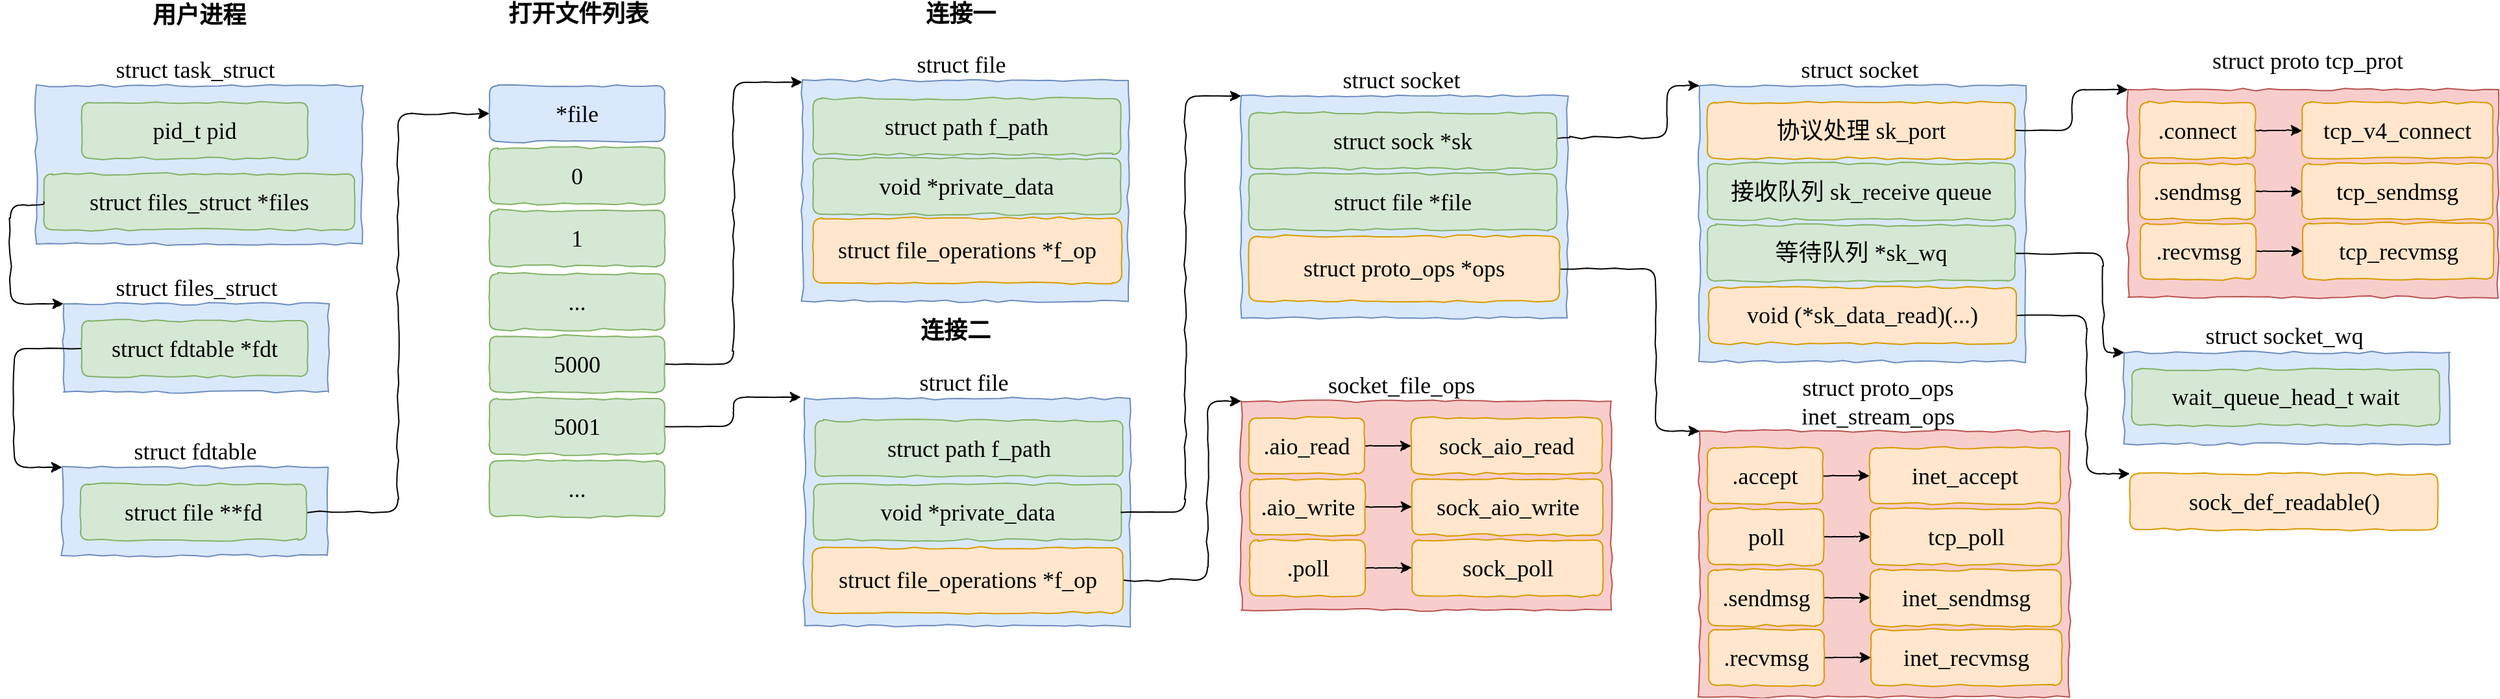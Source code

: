 <mxfile version="14.7.6" type="github">
  <diagram id="sjxEpa3AsEOyEJ2MEUTR" name="Page-1">
    <mxGraphModel dx="2022" dy="1053" grid="0" gridSize="10" guides="1" tooltips="1" connect="1" arrows="1" fold="1" page="0" pageScale="1" pageWidth="827" pageHeight="1169" math="0" shadow="0">
      <root>
        <mxCell id="0" />
        <mxCell id="1" parent="0" />
        <mxCell id="JA-ZwGv86Hci3zoSByOs-2" value="*file" style="whiteSpace=wrap;html=1;fillColor=#dae8fc;strokeColor=#6c8ebf;fillStyle=solid;sketchStyle=comic;rounded=1;comic=1;fontFamily=Comic Sans MS;fontSize=18;" parent="1" vertex="1">
          <mxGeometry x="315" y="294" width="135" height="43" as="geometry" />
        </mxCell>
        <mxCell id="JA-ZwGv86Hci3zoSByOs-5" value="" style="whiteSpace=wrap;html=1;fillColor=#dae8fc;strokeColor=#6c8ebf;fillStyle=solid;sketchStyle=comic;rounded=0;comic=1;" parent="1" vertex="1">
          <mxGeometry x="-34" y="294" width="251" height="122" as="geometry" />
        </mxCell>
        <mxCell id="JA-ZwGv86Hci3zoSByOs-6" value="&lt;h2&gt;&lt;font face=&quot;Comic Sans MS&quot; style=&quot;font-weight: normal&quot;&gt;pid_t pid&lt;/font&gt;&lt;/h2&gt;" style="whiteSpace=wrap;html=1;fillColor=#d5e8d4;strokeColor=#82b366;fillStyle=solid;glass=0;shadow=0;sketchStyle=comic;rounded=1;comic=1;" parent="1" vertex="1">
          <mxGeometry x="1" y="307" width="174" height="43" as="geometry" />
        </mxCell>
        <mxCell id="JA-ZwGv86Hci3zoSByOs-7" value="&lt;font face=&quot;Comic Sans MS&quot; style=&quot;font-size: 18px&quot;&gt;struct files_struct *files&lt;/font&gt;" style="whiteSpace=wrap;html=1;fillColor=#d5e8d4;strokeColor=#82b366;fillStyle=solid;sketchStyle=comic;rounded=1;comic=1;" parent="1" vertex="1">
          <mxGeometry x="-28.13" y="362" width="239.25" height="43" as="geometry" />
        </mxCell>
        <mxCell id="JA-ZwGv86Hci3zoSByOs-8" value="&lt;font face=&quot;Comic Sans MS&quot; style=&quot;font-size: 18px&quot;&gt;struct task_struct&lt;/font&gt;" style="text;html=1;align=center;verticalAlign=middle;resizable=0;points=[];autosize=1;strokeColor=none;rounded=1;comic=1;" parent="1" vertex="1">
          <mxGeometry x="3.5" y="271" width="169" height="21" as="geometry" />
        </mxCell>
        <mxCell id="JA-ZwGv86Hci3zoSByOs-9" value="" style="whiteSpace=wrap;html=1;fillColor=#dae8fc;strokeColor=#6c8ebf;fillStyle=solid;sketchStyle=comic;rounded=0;comic=1;" parent="1" vertex="1">
          <mxGeometry x="-13" y="462" width="204" height="68" as="geometry" />
        </mxCell>
        <mxCell id="JA-ZwGv86Hci3zoSByOs-17" style="edgeStyle=orthogonalEdgeStyle;rounded=1;orthogonalLoop=1;jettySize=auto;html=1;exitX=0;exitY=0.5;exitDx=0;exitDy=0;entryX=0;entryY=0;entryDx=0;entryDy=0;comic=1;" parent="1" source="JA-ZwGv86Hci3zoSByOs-10" target="JA-ZwGv86Hci3zoSByOs-13" edge="1">
          <mxGeometry relative="1" as="geometry">
            <Array as="points">
              <mxPoint x="-51" y="497" />
              <mxPoint x="-51" y="588" />
            </Array>
          </mxGeometry>
        </mxCell>
        <mxCell id="JA-ZwGv86Hci3zoSByOs-10" value="&lt;h2&gt;&lt;font face=&quot;Comic Sans MS&quot; style=&quot;font-weight: normal&quot;&gt;struct fdtable *fdt&lt;/font&gt;&lt;/h2&gt;" style="whiteSpace=wrap;html=1;fillColor=#d5e8d4;strokeColor=#82b366;fillStyle=solid;glass=0;shadow=0;sketchStyle=comic;rounded=1;comic=1;" parent="1" vertex="1">
          <mxGeometry x="1" y="475" width="174" height="43" as="geometry" />
        </mxCell>
        <mxCell id="JA-ZwGv86Hci3zoSByOs-12" value="&lt;font face=&quot;Comic Sans MS&quot; style=&quot;font-size: 18px&quot;&gt;struct files_struct&lt;/font&gt;" style="text;html=1;align=center;verticalAlign=middle;resizable=0;points=[];autosize=1;strokeColor=none;rounded=1;comic=1;" parent="1" vertex="1">
          <mxGeometry x="3.5" y="439" width="170" height="21" as="geometry" />
        </mxCell>
        <mxCell id="JA-ZwGv86Hci3zoSByOs-13" value="" style="whiteSpace=wrap;html=1;fillColor=#dae8fc;strokeColor=#6c8ebf;fillStyle=solid;sketchStyle=comic;rounded=0;comic=1;" parent="1" vertex="1">
          <mxGeometry x="-14" y="588" width="204" height="68" as="geometry" />
        </mxCell>
        <mxCell id="JA-ZwGv86Hci3zoSByOs-24" style="edgeStyle=orthogonalEdgeStyle;rounded=1;comic=1;orthogonalLoop=1;jettySize=auto;html=1;exitX=1;exitY=0.5;exitDx=0;exitDy=0;entryX=0;entryY=0.5;entryDx=0;entryDy=0;fontFamily=Comic Sans MS;fontSize=18;" parent="1" source="JA-ZwGv86Hci3zoSByOs-14" target="JA-ZwGv86Hci3zoSByOs-2" edge="1">
          <mxGeometry relative="1" as="geometry" />
        </mxCell>
        <mxCell id="JA-ZwGv86Hci3zoSByOs-14" value="&lt;h2&gt;&lt;font face=&quot;Comic Sans MS&quot; style=&quot;font-weight: normal&quot;&gt;struct file **fd&lt;/font&gt;&lt;/h2&gt;" style="whiteSpace=wrap;html=1;fillColor=#d5e8d4;strokeColor=#82b366;fillStyle=solid;glass=0;shadow=0;sketchStyle=comic;rounded=1;comic=1;" parent="1" vertex="1">
          <mxGeometry y="601" width="174" height="43" as="geometry" />
        </mxCell>
        <mxCell id="JA-ZwGv86Hci3zoSByOs-15" value="&lt;font face=&quot;Comic Sans MS&quot; style=&quot;font-size: 18px&quot;&gt;struct fdtable&lt;/font&gt;" style="text;html=1;align=center;verticalAlign=middle;resizable=0;points=[];autosize=1;strokeColor=none;rounded=1;comic=1;" parent="1" vertex="1">
          <mxGeometry x="22.5" y="565" width="131" height="21" as="geometry" />
        </mxCell>
        <mxCell id="JA-ZwGv86Hci3zoSByOs-16" style="edgeStyle=orthogonalEdgeStyle;orthogonalLoop=1;jettySize=auto;html=1;entryX=0;entryY=0;entryDx=0;entryDy=0;exitX=0;exitY=0.5;exitDx=0;exitDy=0;comic=1;" parent="1" source="JA-ZwGv86Hci3zoSByOs-7" target="JA-ZwGv86Hci3zoSByOs-9" edge="1">
          <mxGeometry relative="1" as="geometry">
            <mxPoint x="-24" y="386" as="sourcePoint" />
            <Array as="points">
              <mxPoint x="-28" y="386" />
              <mxPoint x="-54" y="386" />
              <mxPoint x="-54" y="462" />
            </Array>
          </mxGeometry>
        </mxCell>
        <mxCell id="JA-ZwGv86Hci3zoSByOs-18" value="0" style="whiteSpace=wrap;html=1;fillColor=#d5e8d4;strokeColor=#82b366;fillStyle=solid;sketchStyle=comic;rounded=1;comic=1;fontFamily=Comic Sans MS;fontSize=18;" parent="1" vertex="1">
          <mxGeometry x="315" y="342" width="135" height="43" as="geometry" />
        </mxCell>
        <mxCell id="JA-ZwGv86Hci3zoSByOs-19" value="1" style="whiteSpace=wrap;html=1;fillColor=#d5e8d4;strokeColor=#82b366;fillStyle=solid;sketchStyle=comic;rounded=1;comic=1;fontFamily=Comic Sans MS;fontSize=18;" parent="1" vertex="1">
          <mxGeometry x="315" y="390" width="135" height="43" as="geometry" />
        </mxCell>
        <mxCell id="JA-ZwGv86Hci3zoSByOs-45" style="edgeStyle=orthogonalEdgeStyle;rounded=1;comic=1;orthogonalLoop=1;jettySize=auto;html=1;exitX=1;exitY=0.5;exitDx=0;exitDy=0;entryX=0;entryY=0.008;entryDx=0;entryDy=0;entryPerimeter=0;fontFamily=Comic Sans MS;fontSize=18;" parent="1" source="JA-ZwGv86Hci3zoSByOs-20" target="JA-ZwGv86Hci3zoSByOs-25" edge="1">
          <mxGeometry relative="1" as="geometry">
            <Array as="points">
              <mxPoint x="503" y="509" />
              <mxPoint x="503" y="291" />
            </Array>
          </mxGeometry>
        </mxCell>
        <mxCell id="JA-ZwGv86Hci3zoSByOs-20" value="5000" style="whiteSpace=wrap;html=1;fillColor=#d5e8d4;strokeColor=#82b366;fillStyle=solid;sketchStyle=comic;rounded=1;comic=1;fontFamily=Comic Sans MS;fontSize=18;" parent="1" vertex="1">
          <mxGeometry x="315" y="487" width="135" height="43" as="geometry" />
        </mxCell>
        <mxCell id="JA-ZwGv86Hci3zoSByOs-21" value="..." style="whiteSpace=wrap;html=1;fillColor=#d5e8d4;strokeColor=#82b366;fillStyle=solid;sketchStyle=comic;rounded=1;comic=1;fontFamily=Comic Sans MS;fontSize=18;" parent="1" vertex="1">
          <mxGeometry x="315" y="439" width="135" height="43" as="geometry" />
        </mxCell>
        <mxCell id="JA-ZwGv86Hci3zoSByOs-46" style="edgeStyle=orthogonalEdgeStyle;rounded=1;comic=1;orthogonalLoop=1;jettySize=auto;html=1;exitX=1;exitY=0.5;exitDx=0;exitDy=0;fontFamily=Comic Sans MS;fontSize=18;" parent="1" source="JA-ZwGv86Hci3zoSByOs-22" edge="1">
          <mxGeometry relative="1" as="geometry">
            <mxPoint x="555" y="534" as="targetPoint" />
            <Array as="points">
              <mxPoint x="503" y="557" />
              <mxPoint x="503" y="534" />
            </Array>
          </mxGeometry>
        </mxCell>
        <mxCell id="JA-ZwGv86Hci3zoSByOs-22" value="5001" style="whiteSpace=wrap;html=1;fillColor=#d5e8d4;strokeColor=#82b366;fillStyle=solid;sketchStyle=comic;rounded=1;comic=1;fontFamily=Comic Sans MS;fontSize=18;" parent="1" vertex="1">
          <mxGeometry x="315" y="535" width="135" height="43" as="geometry" />
        </mxCell>
        <mxCell id="JA-ZwGv86Hci3zoSByOs-23" value="..." style="whiteSpace=wrap;html=1;fillColor=#d5e8d4;strokeColor=#82b366;fillStyle=solid;sketchStyle=comic;rounded=1;comic=1;fontFamily=Comic Sans MS;fontSize=18;" parent="1" vertex="1">
          <mxGeometry x="315" y="583" width="135" height="43" as="geometry" />
        </mxCell>
        <mxCell id="JA-ZwGv86Hci3zoSByOs-25" value="" style="whiteSpace=wrap;html=1;fillColor=#dae8fc;strokeColor=#6c8ebf;fillStyle=solid;sketchStyle=comic;rounded=0;comic=1;" parent="1" vertex="1">
          <mxGeometry x="556" y="290" width="251" height="170" as="geometry" />
        </mxCell>
        <mxCell id="JA-ZwGv86Hci3zoSByOs-26" value="&lt;h2&gt;&lt;font face=&quot;Comic Sans MS&quot; style=&quot;font-weight: normal&quot;&gt;void *private_data&lt;/font&gt;&lt;/h2&gt;" style="whiteSpace=wrap;html=1;fillColor=#d5e8d4;strokeColor=#82b366;fillStyle=solid;glass=0;shadow=0;sketchStyle=comic;rounded=1;comic=1;" parent="1" vertex="1">
          <mxGeometry x="564.24" y="350" width="237" height="43" as="geometry" />
        </mxCell>
        <mxCell id="JA-ZwGv86Hci3zoSByOs-27" value="&lt;font face=&quot;Comic Sans MS&quot; style=&quot;font-size: 18px&quot;&gt;struct file_operations *f_op&lt;/font&gt;" style="whiteSpace=wrap;html=1;fillColor=#ffe6cc;strokeColor=#d79b00;fillStyle=solid;sketchStyle=comic;rounded=1;comic=1;" parent="1" vertex="1">
          <mxGeometry x="564.24" y="396" width="237.76" height="50" as="geometry" />
        </mxCell>
        <mxCell id="JA-ZwGv86Hci3zoSByOs-28" value="&lt;font face=&quot;Comic Sans MS&quot; style=&quot;font-size: 18px&quot;&gt;struct file&lt;/font&gt;" style="text;html=1;align=center;verticalAlign=middle;resizable=0;points=[];autosize=1;strokeColor=none;rounded=1;comic=1;" parent="1" vertex="1">
          <mxGeometry x="629.5" y="267" width="97" height="21" as="geometry" />
        </mxCell>
        <mxCell id="JA-ZwGv86Hci3zoSByOs-41" value="" style="whiteSpace=wrap;html=1;fillColor=#dae8fc;strokeColor=#6c8ebf;fillStyle=solid;sketchStyle=comic;rounded=0;comic=1;" parent="1" vertex="1">
          <mxGeometry x="894" y="302" width="251" height="171" as="geometry" />
        </mxCell>
        <mxCell id="5MKW01dRvceruvsyOXbq-1" style="edgeStyle=orthogonalEdgeStyle;rounded=1;orthogonalLoop=1;jettySize=auto;html=1;exitX=1;exitY=0.5;exitDx=0;exitDy=0;entryX=0;entryY=0;entryDx=0;entryDy=0;fontFamily=Comic Sans MS;fontSize=18;comic=1;" edge="1" parent="1" source="JA-ZwGv86Hci3zoSByOs-42" target="JA-ZwGv86Hci3zoSByOs-81">
          <mxGeometry relative="1" as="geometry">
            <mxPoint x="1197" y="333" as="sourcePoint" />
            <Array as="points">
              <mxPoint x="1137" y="334" />
              <mxPoint x="1222" y="334" />
              <mxPoint x="1222" y="294" />
            </Array>
          </mxGeometry>
        </mxCell>
        <mxCell id="JA-ZwGv86Hci3zoSByOs-42" value="&lt;h2&gt;&lt;font face=&quot;Comic Sans MS&quot; style=&quot;font-weight: normal&quot;&gt;struct sock *sk&lt;/font&gt;&lt;/h2&gt;" style="whiteSpace=wrap;html=1;fillColor=#d5e8d4;strokeColor=#82b366;fillStyle=solid;glass=0;shadow=0;sketchStyle=comic;rounded=1;comic=1;" parent="1" vertex="1">
          <mxGeometry x="900" y="315" width="237" height="43" as="geometry" />
        </mxCell>
        <mxCell id="5MKW01dRvceruvsyOXbq-41" style="edgeStyle=orthogonalEdgeStyle;rounded=1;orthogonalLoop=1;jettySize=auto;html=1;exitX=1;exitY=0.5;exitDx=0;exitDy=0;entryX=0;entryY=0;entryDx=0;entryDy=0;fontFamily=Comic Sans MS;fontSize=18;comic=1;" edge="1" parent="1" source="JA-ZwGv86Hci3zoSByOs-43" target="5MKW01dRvceruvsyOXbq-2">
          <mxGeometry relative="1" as="geometry">
            <Array as="points">
              <mxPoint x="1213" y="435" />
              <mxPoint x="1213" y="560" />
            </Array>
          </mxGeometry>
        </mxCell>
        <mxCell id="JA-ZwGv86Hci3zoSByOs-43" value="&lt;font face=&quot;Comic Sans MS&quot; style=&quot;font-size: 18px&quot;&gt;struct proto_ops *ops&lt;/font&gt;" style="whiteSpace=wrap;html=1;fillColor=#ffe6cc;strokeColor=#d79b00;fillStyle=solid;sketchStyle=comic;rounded=1;comic=1;" parent="1" vertex="1">
          <mxGeometry x="899.87" y="410" width="239.25" height="50" as="geometry" />
        </mxCell>
        <mxCell id="JA-ZwGv86Hci3zoSByOs-44" value="&lt;font face=&quot;Comic Sans MS&quot; style=&quot;font-size: 18px&quot;&gt;struct socket&lt;/font&gt;" style="text;html=1;align=center;verticalAlign=middle;resizable=0;points=[];autosize=1;strokeColor=none;rounded=1;comic=1;" parent="1" vertex="1">
          <mxGeometry x="954.5" y="279" width="124" height="21" as="geometry" />
        </mxCell>
        <mxCell id="JA-ZwGv86Hci3zoSByOs-49" value="&lt;font&gt;&lt;span style=&quot;font-size: 18px&quot;&gt;用户进程&lt;/span&gt;&lt;/font&gt;" style="text;html=1;align=center;verticalAlign=middle;resizable=0;points=[];autosize=1;strokeColor=none;rounded=1;comic=1;fontFamily=Tahoma;fontStyle=1" parent="1" vertex="1">
          <mxGeometry x="50.49" y="230" width="82" height="20" as="geometry" />
        </mxCell>
        <mxCell id="JA-ZwGv86Hci3zoSByOs-50" value="&lt;font&gt;&lt;span style=&quot;font-size: 18px&quot;&gt;打开文件列表&lt;/span&gt;&lt;/font&gt;" style="text;html=1;align=center;verticalAlign=middle;resizable=0;points=[];autosize=1;strokeColor=none;rounded=1;comic=1;fontFamily=Comic Sans MS;fontStyle=1" parent="1" vertex="1">
          <mxGeometry x="323.5" y="229" width="118" height="20" as="geometry" />
        </mxCell>
        <mxCell id="JA-ZwGv86Hci3zoSByOs-51" value="&lt;font&gt;&lt;span style=&quot;font-size: 18px&quot;&gt;连接一&lt;/span&gt;&lt;/font&gt;" style="text;html=1;align=left;verticalAlign=middle;resizable=0;points=[];autosize=1;strokeColor=none;rounded=1;comic=1;fontFamily=Comic Sans MS;fontStyle=1" parent="1" vertex="1">
          <mxGeometry x="649.49" y="229" width="64" height="20" as="geometry" />
        </mxCell>
        <mxCell id="JA-ZwGv86Hci3zoSByOs-52" value="&lt;font&gt;&lt;span style=&quot;font-size: 18px&quot;&gt;连接二&lt;/span&gt;&lt;/font&gt;" style="text;html=1;align=left;verticalAlign=middle;resizable=0;points=[];autosize=1;strokeColor=none;rounded=1;comic=1;fontFamily=Comic Sans MS;fontStyle=1" parent="1" vertex="1">
          <mxGeometry x="645.37" y="473" width="64" height="20" as="geometry" />
        </mxCell>
        <mxCell id="JA-ZwGv86Hci3zoSByOs-59" value="&lt;h2&gt;&lt;font face=&quot;Comic Sans MS&quot; style=&quot;font-weight: normal&quot;&gt;struct path f_path&lt;/font&gt;&lt;/h2&gt;" style="whiteSpace=wrap;html=1;fillColor=#d5e8d4;strokeColor=#82b366;fillStyle=solid;glass=0;shadow=0;sketchStyle=comic;rounded=1;comic=1;" parent="1" vertex="1">
          <mxGeometry x="564.25" y="304" width="237" height="43" as="geometry" />
        </mxCell>
        <mxCell id="JA-ZwGv86Hci3zoSByOs-60" value="" style="whiteSpace=wrap;html=1;fillColor=#dae8fc;strokeColor=#6c8ebf;fillStyle=solid;sketchStyle=comic;rounded=0;comic=1;" parent="1" vertex="1">
          <mxGeometry x="557.62" y="535" width="251" height="175" as="geometry" />
        </mxCell>
        <mxCell id="JA-ZwGv86Hci3zoSByOs-61" value="&lt;h2&gt;&lt;font face=&quot;Comic Sans MS&quot; style=&quot;font-weight: normal&quot;&gt;void *private_data&lt;/font&gt;&lt;/h2&gt;" style="whiteSpace=wrap;html=1;fillColor=#d5e8d4;strokeColor=#82b366;fillStyle=solid;glass=0;shadow=0;sketchStyle=comic;rounded=1;comic=1;" parent="1" vertex="1">
          <mxGeometry x="564.62" y="601" width="237" height="43" as="geometry" />
        </mxCell>
        <mxCell id="JA-ZwGv86Hci3zoSByOs-73" style="edgeStyle=orthogonalEdgeStyle;rounded=1;comic=1;orthogonalLoop=1;jettySize=auto;html=1;exitX=1;exitY=0.5;exitDx=0;exitDy=0;entryX=0;entryY=0;entryDx=0;entryDy=0;fontFamily=Comic Sans MS;fontSize=18;" parent="1" source="JA-ZwGv86Hci3zoSByOs-62" target="JA-ZwGv86Hci3zoSByOs-66" edge="1">
          <mxGeometry relative="1" as="geometry">
            <Array as="points">
              <mxPoint x="868" y="675" />
              <mxPoint x="868" y="537" />
            </Array>
          </mxGeometry>
        </mxCell>
        <mxCell id="JA-ZwGv86Hci3zoSByOs-62" value="&lt;font face=&quot;Comic Sans MS&quot; style=&quot;font-size: 18px&quot;&gt;struct file_operations *f_op&lt;/font&gt;" style="whiteSpace=wrap;html=1;fillColor=#ffe6cc;strokeColor=#d79b00;fillStyle=solid;sketchStyle=comic;rounded=1;comic=1;" parent="1" vertex="1">
          <mxGeometry x="563.62" y="650" width="239.25" height="50" as="geometry" />
        </mxCell>
        <mxCell id="JA-ZwGv86Hci3zoSByOs-63" value="&lt;font face=&quot;Comic Sans MS&quot; style=&quot;font-size: 18px&quot;&gt;struct file&lt;/font&gt;" style="text;html=1;align=center;verticalAlign=middle;resizable=0;points=[];autosize=1;strokeColor=none;rounded=1;comic=1;" parent="1" vertex="1">
          <mxGeometry x="631.12" y="512" width="97" height="21" as="geometry" />
        </mxCell>
        <mxCell id="JA-ZwGv86Hci3zoSByOs-64" value="&lt;h2&gt;&lt;font face=&quot;Comic Sans MS&quot; style=&quot;font-weight: normal&quot;&gt;struct path f_path&lt;/font&gt;&lt;/h2&gt;" style="whiteSpace=wrap;html=1;fillColor=#d5e8d4;strokeColor=#82b366;fillStyle=solid;glass=0;shadow=0;sketchStyle=comic;rounded=1;comic=1;" parent="1" vertex="1">
          <mxGeometry x="565.87" y="552" width="237" height="43" as="geometry" />
        </mxCell>
        <mxCell id="JA-ZwGv86Hci3zoSByOs-48" style="edgeStyle=orthogonalEdgeStyle;rounded=1;comic=1;orthogonalLoop=1;jettySize=auto;html=1;exitX=1;exitY=0.5;exitDx=0;exitDy=0;entryX=0;entryY=0;entryDx=0;entryDy=0;fontFamily=Comic Sans MS;fontSize=18;" parent="1" source="JA-ZwGv86Hci3zoSByOs-61" target="JA-ZwGv86Hci3zoSByOs-41" edge="1">
          <mxGeometry relative="1" as="geometry">
            <mxPoint x="798" y="643.5" as="sourcePoint" />
            <Array as="points">
              <mxPoint x="851" y="623" />
              <mxPoint x="851" y="302" />
            </Array>
          </mxGeometry>
        </mxCell>
        <mxCell id="JA-ZwGv86Hci3zoSByOs-65" value="&lt;h2&gt;&lt;font face=&quot;Comic Sans MS&quot; style=&quot;font-weight: normal&quot;&gt;struct file *file&lt;/font&gt;&lt;/h2&gt;" style="whiteSpace=wrap;html=1;fillColor=#d5e8d4;strokeColor=#82b366;fillStyle=solid;glass=0;shadow=0;sketchStyle=comic;rounded=1;comic=1;" parent="1" vertex="1">
          <mxGeometry x="900" y="362" width="237" height="43" as="geometry" />
        </mxCell>
        <mxCell id="JA-ZwGv86Hci3zoSByOs-66" value="" style="whiteSpace=wrap;html=1;fillColor=#f8cecc;strokeColor=#b85450;fillStyle=solid;sketchStyle=comic;rounded=0;comic=1;" parent="1" vertex="1">
          <mxGeometry x="894" y="537" width="285" height="161" as="geometry" />
        </mxCell>
        <mxCell id="JA-ZwGv86Hci3zoSByOs-74" style="edgeStyle=orthogonalEdgeStyle;rounded=1;comic=1;orthogonalLoop=1;jettySize=auto;html=1;exitX=1;exitY=0.5;exitDx=0;exitDy=0;fontFamily=Comic Sans MS;fontSize=18;" parent="1" source="JA-ZwGv86Hci3zoSByOs-67" target="JA-ZwGv86Hci3zoSByOs-72" edge="1">
          <mxGeometry relative="1" as="geometry" />
        </mxCell>
        <mxCell id="JA-ZwGv86Hci3zoSByOs-67" value="&lt;h2&gt;&lt;font face=&quot;Comic Sans MS&quot; style=&quot;font-weight: normal&quot;&gt;.aio_read&lt;/font&gt;&lt;/h2&gt;" style="whiteSpace=wrap;html=1;fillColor=#ffe6cc;strokeColor=#d79b00;fillStyle=solid;glass=0;shadow=0;sketchStyle=comic;rounded=1;comic=1;" parent="1" vertex="1">
          <mxGeometry x="900" y="550" width="89" height="43" as="geometry" />
        </mxCell>
        <mxCell id="JA-ZwGv86Hci3zoSByOs-69" value="&lt;font face=&quot;Comic Sans MS&quot; style=&quot;font-size: 18px&quot;&gt;socket_file_ops&lt;/font&gt;" style="text;html=1;align=center;verticalAlign=middle;resizable=0;points=[];autosize=1;strokeColor=none;rounded=1;comic=1;" parent="1" vertex="1">
          <mxGeometry x="944.5" y="514" width="145" height="21" as="geometry" />
        </mxCell>
        <mxCell id="JA-ZwGv86Hci3zoSByOs-72" value="&lt;h2&gt;&lt;font face=&quot;Comic Sans MS&quot; style=&quot;font-weight: normal&quot;&gt;sock_aio_read&lt;/font&gt;&lt;/h2&gt;" style="whiteSpace=wrap;html=1;fillColor=#ffe6cc;strokeColor=#d79b00;fillStyle=solid;glass=0;shadow=0;sketchStyle=comic;rounded=1;comic=1;" parent="1" vertex="1">
          <mxGeometry x="1025" y="550" width="147" height="43" as="geometry" />
        </mxCell>
        <mxCell id="JA-ZwGv86Hci3zoSByOs-75" style="edgeStyle=orthogonalEdgeStyle;rounded=1;comic=1;orthogonalLoop=1;jettySize=auto;html=1;exitX=1;exitY=0.5;exitDx=0;exitDy=0;fontFamily=Comic Sans MS;fontSize=18;" parent="1" source="JA-ZwGv86Hci3zoSByOs-76" target="JA-ZwGv86Hci3zoSByOs-77" edge="1">
          <mxGeometry relative="1" as="geometry" />
        </mxCell>
        <mxCell id="JA-ZwGv86Hci3zoSByOs-76" value="&lt;h2&gt;&lt;font face=&quot;Comic Sans MS&quot; style=&quot;font-weight: normal&quot;&gt;.aio_write&lt;/font&gt;&lt;/h2&gt;" style="whiteSpace=wrap;html=1;fillColor=#ffe6cc;strokeColor=#d79b00;fillStyle=solid;glass=0;shadow=0;sketchStyle=comic;rounded=1;comic=1;" parent="1" vertex="1">
          <mxGeometry x="900.5" y="597" width="89" height="43" as="geometry" />
        </mxCell>
        <mxCell id="JA-ZwGv86Hci3zoSByOs-77" value="&lt;h2&gt;&lt;font face=&quot;Comic Sans MS&quot; style=&quot;font-weight: normal&quot;&gt;sock_aio_write&lt;/font&gt;&lt;/h2&gt;" style="whiteSpace=wrap;html=1;fillColor=#ffe6cc;strokeColor=#d79b00;fillStyle=solid;glass=0;shadow=0;sketchStyle=comic;rounded=1;comic=1;" parent="1" vertex="1">
          <mxGeometry x="1025.5" y="597" width="147" height="43" as="geometry" />
        </mxCell>
        <mxCell id="JA-ZwGv86Hci3zoSByOs-78" style="edgeStyle=orthogonalEdgeStyle;rounded=1;comic=1;orthogonalLoop=1;jettySize=auto;html=1;exitX=1;exitY=0.5;exitDx=0;exitDy=0;fontFamily=Comic Sans MS;fontSize=18;" parent="1" source="JA-ZwGv86Hci3zoSByOs-79" target="JA-ZwGv86Hci3zoSByOs-80" edge="1">
          <mxGeometry relative="1" as="geometry" />
        </mxCell>
        <mxCell id="JA-ZwGv86Hci3zoSByOs-79" value="&lt;h2&gt;&lt;font face=&quot;Comic Sans MS&quot; style=&quot;font-weight: normal&quot;&gt;.poll&lt;/font&gt;&lt;/h2&gt;" style="whiteSpace=wrap;html=1;fillColor=#ffe6cc;strokeColor=#d79b00;fillStyle=solid;glass=0;shadow=0;sketchStyle=comic;rounded=1;comic=1;" parent="1" vertex="1">
          <mxGeometry x="900.5" y="644" width="89" height="43" as="geometry" />
        </mxCell>
        <mxCell id="JA-ZwGv86Hci3zoSByOs-80" value="&lt;h2&gt;&lt;font face=&quot;Comic Sans MS&quot; style=&quot;font-weight: normal&quot;&gt;sock_poll&lt;/font&gt;&lt;/h2&gt;" style="whiteSpace=wrap;html=1;fillColor=#ffe6cc;strokeColor=#d79b00;fillStyle=solid;glass=0;shadow=0;sketchStyle=comic;rounded=1;comic=1;" parent="1" vertex="1">
          <mxGeometry x="1025.5" y="644" width="147" height="43" as="geometry" />
        </mxCell>
        <mxCell id="JA-ZwGv86Hci3zoSByOs-81" value="" style="whiteSpace=wrap;html=1;fillColor=#dae8fc;strokeColor=#6c8ebf;fillStyle=solid;sketchStyle=comic;rounded=0;comic=1;" parent="1" vertex="1">
          <mxGeometry x="1247" y="294" width="251" height="212.5" as="geometry" />
        </mxCell>
        <mxCell id="5MKW01dRvceruvsyOXbq-30" style="edgeStyle=orthogonalEdgeStyle;rounded=1;orthogonalLoop=1;jettySize=auto;html=1;exitX=1;exitY=0.5;exitDx=0;exitDy=0;entryX=0;entryY=0;entryDx=0;entryDy=0;fontFamily=Comic Sans MS;fontSize=18;comic=1;" edge="1" parent="1" source="JA-ZwGv86Hci3zoSByOs-82" target="5MKW01dRvceruvsyOXbq-16">
          <mxGeometry relative="1" as="geometry">
            <Array as="points">
              <mxPoint x="1534" y="328" />
              <mxPoint x="1534" y="297" />
            </Array>
          </mxGeometry>
        </mxCell>
        <mxCell id="JA-ZwGv86Hci3zoSByOs-82" value="&lt;h2&gt;&lt;font face=&quot;Comic Sans MS&quot;&gt;&lt;span style=&quot;font-weight: 400&quot;&gt;协议处理 sk_port&lt;/span&gt;&lt;/font&gt;&lt;/h2&gt;" style="whiteSpace=wrap;html=1;fillColor=#ffe6cc;strokeColor=#d79b00;fillStyle=solid;glass=0;shadow=0;sketchStyle=comic;rounded=1;comic=1;" parent="1" vertex="1">
          <mxGeometry x="1253" y="307" width="237" height="43" as="geometry" />
        </mxCell>
        <mxCell id="JA-ZwGv86Hci3zoSByOs-84" value="&lt;font face=&quot;Comic Sans MS&quot; style=&quot;font-size: 18px&quot;&gt;struct socket&lt;/font&gt;" style="text;html=1;align=center;verticalAlign=middle;resizable=0;points=[];autosize=1;strokeColor=none;rounded=1;comic=1;" parent="1" vertex="1">
          <mxGeometry x="1307.5" y="271" width="124" height="21" as="geometry" />
        </mxCell>
        <mxCell id="JA-ZwGv86Hci3zoSByOs-85" value="&lt;h2&gt;&lt;font face=&quot;Comic Sans MS&quot; style=&quot;font-weight: normal&quot;&gt;接收队列 sk_receive queue&lt;/font&gt;&lt;/h2&gt;" style="whiteSpace=wrap;html=1;fillColor=#d5e8d4;strokeColor=#82b366;fillStyle=solid;glass=0;shadow=0;sketchStyle=comic;rounded=1;comic=1;" parent="1" vertex="1">
          <mxGeometry x="1253" y="354" width="237" height="43" as="geometry" />
        </mxCell>
        <mxCell id="5MKW01dRvceruvsyOXbq-40" style="edgeStyle=orthogonalEdgeStyle;rounded=1;orthogonalLoop=1;jettySize=auto;html=1;exitX=1;exitY=0.5;exitDx=0;exitDy=0;entryX=0;entryY=0;entryDx=0;entryDy=0;fontFamily=Comic Sans MS;fontSize=18;comic=1;" edge="1" parent="1" source="JA-ZwGv86Hci3zoSByOs-86" target="5MKW01dRvceruvsyOXbq-31">
          <mxGeometry relative="1" as="geometry">
            <Array as="points">
              <mxPoint x="1558" y="423" />
              <mxPoint x="1558" y="500" />
            </Array>
          </mxGeometry>
        </mxCell>
        <mxCell id="JA-ZwGv86Hci3zoSByOs-86" value="&lt;h2&gt;&lt;font face=&quot;Comic Sans MS&quot;&gt;&lt;span style=&quot;font-weight: 400&quot;&gt;等待队列 *sk_wq&lt;/span&gt;&lt;/font&gt;&lt;/h2&gt;" style="whiteSpace=wrap;html=1;fillColor=#d5e8d4;strokeColor=#82b366;fillStyle=solid;glass=0;shadow=0;sketchStyle=comic;rounded=1;comic=1;" parent="1" vertex="1">
          <mxGeometry x="1253" y="401.5" width="237" height="43" as="geometry" />
        </mxCell>
        <mxCell id="5MKW01dRvceruvsyOXbq-39" style="edgeStyle=orthogonalEdgeStyle;rounded=1;orthogonalLoop=1;jettySize=auto;html=1;exitX=1;exitY=0.5;exitDx=0;exitDy=0;entryX=0;entryY=0;entryDx=0;entryDy=0;fontFamily=Comic Sans MS;fontSize=18;comic=1;" edge="1" parent="1" source="JA-ZwGv86Hci3zoSByOs-87" target="5MKW01dRvceruvsyOXbq-37">
          <mxGeometry relative="1" as="geometry">
            <Array as="points">
              <mxPoint x="1545" y="471" />
              <mxPoint x="1545" y="593" />
            </Array>
          </mxGeometry>
        </mxCell>
        <mxCell id="JA-ZwGv86Hci3zoSByOs-87" value="&lt;h2&gt;&lt;font face=&quot;Comic Sans MS&quot; style=&quot;font-weight: normal&quot;&gt;void (*sk_data_read)(...)&lt;/font&gt;&lt;/h2&gt;" style="whiteSpace=wrap;html=1;fillColor=#ffe6cc;strokeColor=#d79b00;fillStyle=solid;glass=0;shadow=0;sketchStyle=comic;rounded=1;comic=1;" parent="1" vertex="1">
          <mxGeometry x="1254" y="449.5" width="237" height="43" as="geometry" />
        </mxCell>
        <mxCell id="5MKW01dRvceruvsyOXbq-2" value="" style="whiteSpace=wrap;html=1;fillColor=#f8cecc;strokeColor=#b85450;fillStyle=solid;sketchStyle=comic;rounded=0;comic=1;" vertex="1" parent="1">
          <mxGeometry x="1247" y="560" width="285" height="205" as="geometry" />
        </mxCell>
        <mxCell id="5MKW01dRvceruvsyOXbq-3" style="edgeStyle=orthogonalEdgeStyle;rounded=1;comic=1;orthogonalLoop=1;jettySize=auto;html=1;exitX=1;exitY=0.5;exitDx=0;exitDy=0;fontFamily=Comic Sans MS;fontSize=18;" edge="1" parent="1" source="5MKW01dRvceruvsyOXbq-4" target="5MKW01dRvceruvsyOXbq-6">
          <mxGeometry relative="1" as="geometry" />
        </mxCell>
        <mxCell id="5MKW01dRvceruvsyOXbq-4" value="&lt;h2&gt;&lt;font face=&quot;Comic Sans MS&quot; style=&quot;font-weight: normal&quot;&gt;.accept&lt;/font&gt;&lt;/h2&gt;" style="whiteSpace=wrap;html=1;fillColor=#ffe6cc;strokeColor=#d79b00;fillStyle=solid;glass=0;shadow=0;sketchStyle=comic;rounded=1;comic=1;" vertex="1" parent="1">
          <mxGeometry x="1253" y="573" width="89" height="43" as="geometry" />
        </mxCell>
        <mxCell id="5MKW01dRvceruvsyOXbq-5" value="&lt;font face=&quot;Comic Sans MS&quot; style=&quot;font-size: 18px&quot;&gt;struct proto_ops&lt;br&gt;inet_stream_ops&lt;br&gt;&lt;/font&gt;" style="text;html=1;align=center;verticalAlign=middle;resizable=0;points=[];autosize=1;strokeColor=none;rounded=1;comic=1;" vertex="1" parent="1">
          <mxGeometry x="1307.5" y="518" width="153" height="39" as="geometry" />
        </mxCell>
        <mxCell id="5MKW01dRvceruvsyOXbq-6" value="&lt;h2&gt;&lt;font face=&quot;Comic Sans MS&quot; style=&quot;font-weight: normal&quot;&gt;inet_accept&lt;/font&gt;&lt;/h2&gt;" style="whiteSpace=wrap;html=1;fillColor=#ffe6cc;strokeColor=#d79b00;fillStyle=solid;glass=0;shadow=0;sketchStyle=comic;rounded=1;comic=1;" vertex="1" parent="1">
          <mxGeometry x="1378" y="573" width="147" height="43" as="geometry" />
        </mxCell>
        <mxCell id="5MKW01dRvceruvsyOXbq-7" style="edgeStyle=orthogonalEdgeStyle;rounded=1;comic=1;orthogonalLoop=1;jettySize=auto;html=1;exitX=1;exitY=0.5;exitDx=0;exitDy=0;fontFamily=Comic Sans MS;fontSize=18;" edge="1" parent="1" source="5MKW01dRvceruvsyOXbq-8" target="5MKW01dRvceruvsyOXbq-9">
          <mxGeometry relative="1" as="geometry" />
        </mxCell>
        <mxCell id="5MKW01dRvceruvsyOXbq-8" value="&lt;h2&gt;&lt;font face=&quot;Comic Sans MS&quot; style=&quot;font-weight: normal&quot;&gt;poll&lt;/font&gt;&lt;/h2&gt;" style="whiteSpace=wrap;html=1;fillColor=#ffe6cc;strokeColor=#d79b00;fillStyle=solid;glass=0;shadow=0;sketchStyle=comic;rounded=1;comic=1;" vertex="1" parent="1">
          <mxGeometry x="1253.5" y="620" width="89" height="43" as="geometry" />
        </mxCell>
        <mxCell id="5MKW01dRvceruvsyOXbq-9" value="&lt;h2&gt;&lt;font face=&quot;Comic Sans MS&quot; style=&quot;font-weight: normal&quot;&gt;tcp_poll&lt;/font&gt;&lt;/h2&gt;" style="whiteSpace=wrap;html=1;fillColor=#ffe6cc;strokeColor=#d79b00;fillStyle=solid;glass=0;shadow=0;sketchStyle=comic;rounded=1;comic=1;" vertex="1" parent="1">
          <mxGeometry x="1378.5" y="620" width="147" height="43" as="geometry" />
        </mxCell>
        <mxCell id="5MKW01dRvceruvsyOXbq-10" style="edgeStyle=orthogonalEdgeStyle;rounded=1;comic=1;orthogonalLoop=1;jettySize=auto;html=1;exitX=1;exitY=0.5;exitDx=0;exitDy=0;fontFamily=Comic Sans MS;fontSize=18;" edge="1" parent="1" source="5MKW01dRvceruvsyOXbq-11" target="5MKW01dRvceruvsyOXbq-12">
          <mxGeometry relative="1" as="geometry" />
        </mxCell>
        <mxCell id="5MKW01dRvceruvsyOXbq-11" value="&lt;h2&gt;&lt;font face=&quot;Comic Sans MS&quot; style=&quot;font-weight: normal&quot;&gt;.sendmsg&lt;/font&gt;&lt;/h2&gt;" style="whiteSpace=wrap;html=1;fillColor=#ffe6cc;strokeColor=#d79b00;fillStyle=solid;glass=0;shadow=0;sketchStyle=comic;rounded=1;comic=1;" vertex="1" parent="1">
          <mxGeometry x="1253.5" y="667" width="89" height="43" as="geometry" />
        </mxCell>
        <mxCell id="5MKW01dRvceruvsyOXbq-12" value="&lt;h2&gt;&lt;font face=&quot;Comic Sans MS&quot; style=&quot;font-weight: normal&quot;&gt;inet_sendmsg&lt;/font&gt;&lt;/h2&gt;" style="whiteSpace=wrap;html=1;fillColor=#ffe6cc;strokeColor=#d79b00;fillStyle=solid;glass=0;shadow=0;sketchStyle=comic;rounded=1;comic=1;" vertex="1" parent="1">
          <mxGeometry x="1378.5" y="667" width="147" height="43" as="geometry" />
        </mxCell>
        <mxCell id="5MKW01dRvceruvsyOXbq-13" style="edgeStyle=orthogonalEdgeStyle;rounded=1;comic=1;orthogonalLoop=1;jettySize=auto;html=1;exitX=1;exitY=0.5;exitDx=0;exitDy=0;fontFamily=Comic Sans MS;fontSize=18;" edge="1" parent="1" source="5MKW01dRvceruvsyOXbq-14" target="5MKW01dRvceruvsyOXbq-15">
          <mxGeometry relative="1" as="geometry" />
        </mxCell>
        <mxCell id="5MKW01dRvceruvsyOXbq-14" value="&lt;h2&gt;&lt;font face=&quot;Comic Sans MS&quot; style=&quot;font-weight: normal&quot;&gt;.recvmsg&lt;/font&gt;&lt;/h2&gt;" style="whiteSpace=wrap;html=1;fillColor=#ffe6cc;strokeColor=#d79b00;fillStyle=solid;glass=0;shadow=0;sketchStyle=comic;rounded=1;comic=1;" vertex="1" parent="1">
          <mxGeometry x="1254" y="713" width="89" height="43" as="geometry" />
        </mxCell>
        <mxCell id="5MKW01dRvceruvsyOXbq-15" value="&lt;h2&gt;&lt;font face=&quot;Comic Sans MS&quot; style=&quot;font-weight: normal&quot;&gt;inet_recvmsg&lt;/font&gt;&lt;/h2&gt;" style="whiteSpace=wrap;html=1;fillColor=#ffe6cc;strokeColor=#d79b00;fillStyle=solid;glass=0;shadow=0;sketchStyle=comic;rounded=1;comic=1;" vertex="1" parent="1">
          <mxGeometry x="1379" y="713" width="147" height="43" as="geometry" />
        </mxCell>
        <mxCell id="5MKW01dRvceruvsyOXbq-16" value="" style="whiteSpace=wrap;html=1;fillColor=#f8cecc;strokeColor=#b85450;fillStyle=solid;sketchStyle=comic;rounded=0;comic=1;" vertex="1" parent="1">
          <mxGeometry x="1577" y="297" width="285" height="160" as="geometry" />
        </mxCell>
        <mxCell id="5MKW01dRvceruvsyOXbq-19" value="&lt;font face=&quot;Comic Sans MS&quot; style=&quot;font-size: 18px&quot;&gt;struct proto tcp_prot&lt;br&gt;&lt;/font&gt;" style="text;html=1;align=center;verticalAlign=middle;resizable=0;points=[];autosize=1;strokeColor=none;rounded=1;comic=1;" vertex="1" parent="1">
          <mxGeometry x="1617.5" y="264" width="194" height="21" as="geometry" />
        </mxCell>
        <mxCell id="5MKW01dRvceruvsyOXbq-21" style="edgeStyle=orthogonalEdgeStyle;rounded=1;comic=1;orthogonalLoop=1;jettySize=auto;html=1;exitX=1;exitY=0.5;exitDx=0;exitDy=0;fontFamily=Comic Sans MS;fontSize=18;" edge="1" parent="1" source="5MKW01dRvceruvsyOXbq-22" target="5MKW01dRvceruvsyOXbq-23">
          <mxGeometry relative="1" as="geometry" />
        </mxCell>
        <mxCell id="5MKW01dRvceruvsyOXbq-22" value="&lt;h2&gt;&lt;font face=&quot;Comic Sans MS&quot; style=&quot;font-weight: normal&quot;&gt;.connect&lt;/font&gt;&lt;/h2&gt;" style="whiteSpace=wrap;html=1;fillColor=#ffe6cc;strokeColor=#d79b00;fillStyle=solid;glass=0;shadow=0;sketchStyle=comic;rounded=1;comic=1;" vertex="1" parent="1">
          <mxGeometry x="1586" y="307" width="89" height="43" as="geometry" />
        </mxCell>
        <mxCell id="5MKW01dRvceruvsyOXbq-23" value="&lt;h2&gt;&lt;font face=&quot;Comic Sans MS&quot; style=&quot;font-weight: normal&quot;&gt;tcp_v4_connect&lt;/font&gt;&lt;/h2&gt;" style="whiteSpace=wrap;html=1;fillColor=#ffe6cc;strokeColor=#d79b00;fillStyle=solid;glass=0;shadow=0;sketchStyle=comic;rounded=1;comic=1;" vertex="1" parent="1">
          <mxGeometry x="1711" y="307" width="147" height="43" as="geometry" />
        </mxCell>
        <mxCell id="5MKW01dRvceruvsyOXbq-24" style="edgeStyle=orthogonalEdgeStyle;rounded=1;comic=1;orthogonalLoop=1;jettySize=auto;html=1;exitX=1;exitY=0.5;exitDx=0;exitDy=0;fontFamily=Comic Sans MS;fontSize=18;" edge="1" parent="1" source="5MKW01dRvceruvsyOXbq-25" target="5MKW01dRvceruvsyOXbq-26">
          <mxGeometry relative="1" as="geometry" />
        </mxCell>
        <mxCell id="5MKW01dRvceruvsyOXbq-25" value="&lt;h2&gt;&lt;font face=&quot;Comic Sans MS&quot; style=&quot;font-weight: normal&quot;&gt;.sendmsg&lt;/font&gt;&lt;/h2&gt;" style="whiteSpace=wrap;html=1;fillColor=#ffe6cc;strokeColor=#d79b00;fillStyle=solid;glass=0;shadow=0;sketchStyle=comic;rounded=1;comic=1;" vertex="1" parent="1">
          <mxGeometry x="1586" y="354" width="89" height="43" as="geometry" />
        </mxCell>
        <mxCell id="5MKW01dRvceruvsyOXbq-26" value="&lt;h2&gt;&lt;font face=&quot;Comic Sans MS&quot; style=&quot;font-weight: normal&quot;&gt;tcp_sendmsg&lt;/font&gt;&lt;/h2&gt;" style="whiteSpace=wrap;html=1;fillColor=#ffe6cc;strokeColor=#d79b00;fillStyle=solid;glass=0;shadow=0;sketchStyle=comic;rounded=1;comic=1;" vertex="1" parent="1">
          <mxGeometry x="1711" y="354" width="147" height="43" as="geometry" />
        </mxCell>
        <mxCell id="5MKW01dRvceruvsyOXbq-27" style="edgeStyle=orthogonalEdgeStyle;rounded=1;comic=1;orthogonalLoop=1;jettySize=auto;html=1;exitX=1;exitY=0.5;exitDx=0;exitDy=0;fontFamily=Comic Sans MS;fontSize=18;" edge="1" parent="1" source="5MKW01dRvceruvsyOXbq-28" target="5MKW01dRvceruvsyOXbq-29">
          <mxGeometry relative="1" as="geometry" />
        </mxCell>
        <mxCell id="5MKW01dRvceruvsyOXbq-28" value="&lt;h2&gt;&lt;font face=&quot;Comic Sans MS&quot; style=&quot;font-weight: normal&quot;&gt;.recvmsg&lt;/font&gt;&lt;/h2&gt;" style="whiteSpace=wrap;html=1;fillColor=#ffe6cc;strokeColor=#d79b00;fillStyle=solid;glass=0;shadow=0;sketchStyle=comic;rounded=1;comic=1;" vertex="1" parent="1">
          <mxGeometry x="1586.5" y="400" width="89" height="43" as="geometry" />
        </mxCell>
        <mxCell id="5MKW01dRvceruvsyOXbq-29" value="&lt;h2&gt;&lt;font face=&quot;Comic Sans MS&quot; style=&quot;font-weight: normal&quot;&gt;tcp_recvmsg&lt;/font&gt;&lt;/h2&gt;" style="whiteSpace=wrap;html=1;fillColor=#ffe6cc;strokeColor=#d79b00;fillStyle=solid;glass=0;shadow=0;sketchStyle=comic;rounded=1;comic=1;" vertex="1" parent="1">
          <mxGeometry x="1711.5" y="400" width="147" height="43" as="geometry" />
        </mxCell>
        <mxCell id="5MKW01dRvceruvsyOXbq-31" value="" style="whiteSpace=wrap;html=1;fillColor=#dae8fc;strokeColor=#6c8ebf;fillStyle=solid;sketchStyle=comic;rounded=0;comic=1;" vertex="1" parent="1">
          <mxGeometry x="1574" y="499.5" width="251" height="70.5" as="geometry" />
        </mxCell>
        <mxCell id="5MKW01dRvceruvsyOXbq-32" value="&lt;h2&gt;&lt;font face=&quot;Comic Sans MS&quot; style=&quot;font-weight: normal&quot;&gt;wait_queue_head_t wait&lt;/font&gt;&lt;/h2&gt;" style="whiteSpace=wrap;html=1;fillColor=#d5e8d4;strokeColor=#82b366;fillStyle=solid;glass=0;shadow=0;sketchStyle=comic;rounded=1;comic=1;" vertex="1" parent="1">
          <mxGeometry x="1580" y="512.5" width="237" height="43" as="geometry" />
        </mxCell>
        <mxCell id="5MKW01dRvceruvsyOXbq-34" value="&lt;font face=&quot;Comic Sans MS&quot; style=&quot;font-size: 18px&quot;&gt;struct socket_wq&lt;/font&gt;" style="text;html=1;align=center;verticalAlign=middle;resizable=0;points=[];autosize=1;strokeColor=none;rounded=1;comic=1;" vertex="1" parent="1">
          <mxGeometry x="1618.5" y="476.5" width="157" height="21" as="geometry" />
        </mxCell>
        <mxCell id="5MKW01dRvceruvsyOXbq-37" value="&lt;h2&gt;&lt;font face=&quot;Comic Sans MS&quot; style=&quot;font-weight: normal&quot;&gt;sock_def_readable()&lt;/font&gt;&lt;/h2&gt;" style="whiteSpace=wrap;html=1;fillColor=#ffe6cc;strokeColor=#d79b00;fillStyle=solid;glass=0;shadow=0;sketchStyle=comic;rounded=1;comic=1;" vertex="1" parent="1">
          <mxGeometry x="1578.5" y="593" width="237" height="43" as="geometry" />
        </mxCell>
      </root>
    </mxGraphModel>
  </diagram>
</mxfile>
